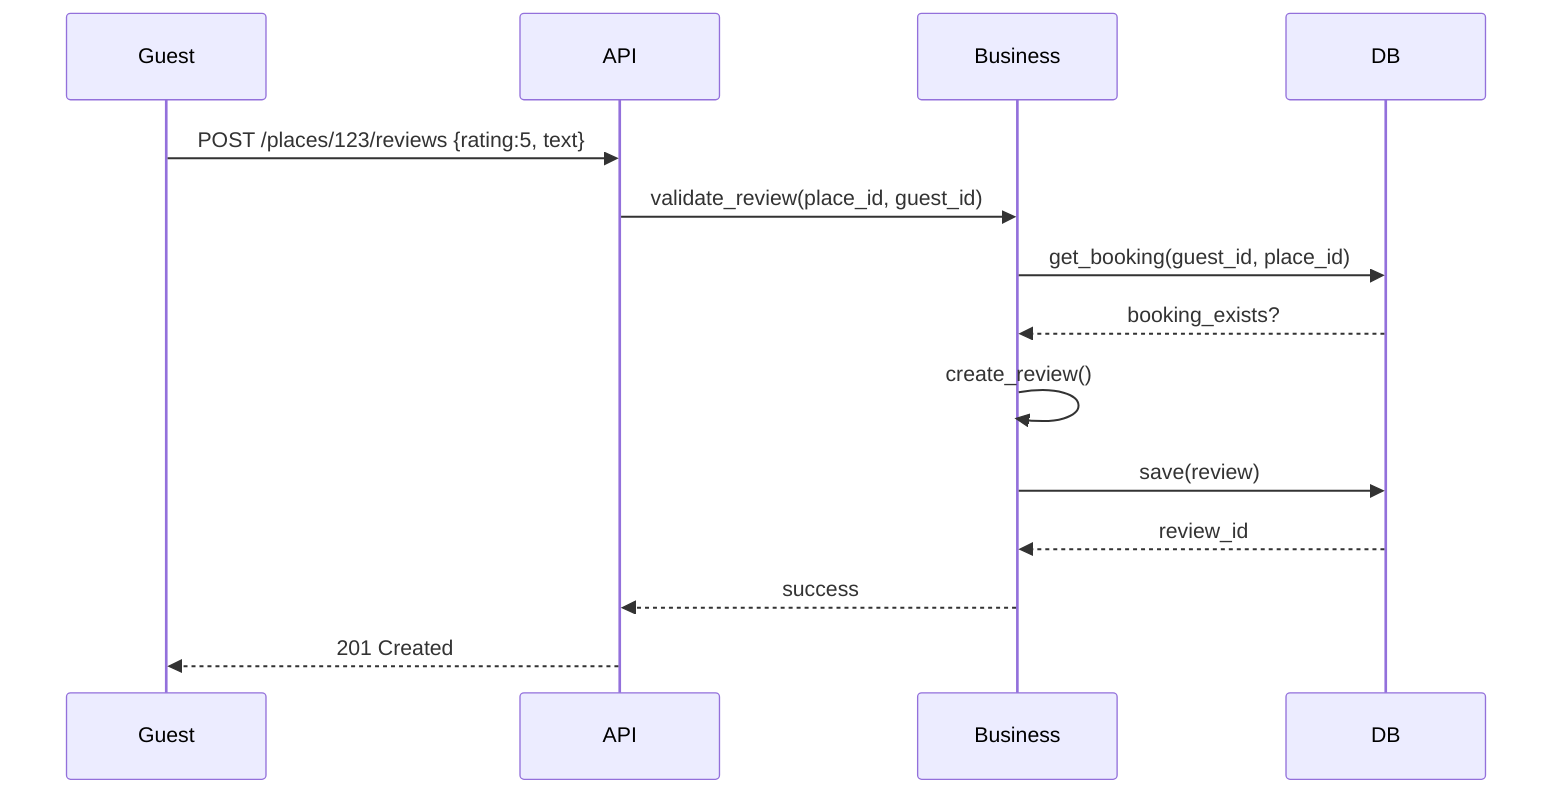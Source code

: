 sequenceDiagram
    participant Guest
    participant API
    participant Business
    participant DB

    Guest->>API: POST /places/123/reviews {rating:5, text}
    API->>Business: validate_review(place_id, guest_id)
    Business->>DB: get_booking(guest_id, place_id)
    DB-->>Business: booking_exists?
    Business->>Business: create_review()
    Business->>DB: save(review)
    DB-->>Business: review_id
    Business-->>API: success
    API-->>Guest: 201 Created